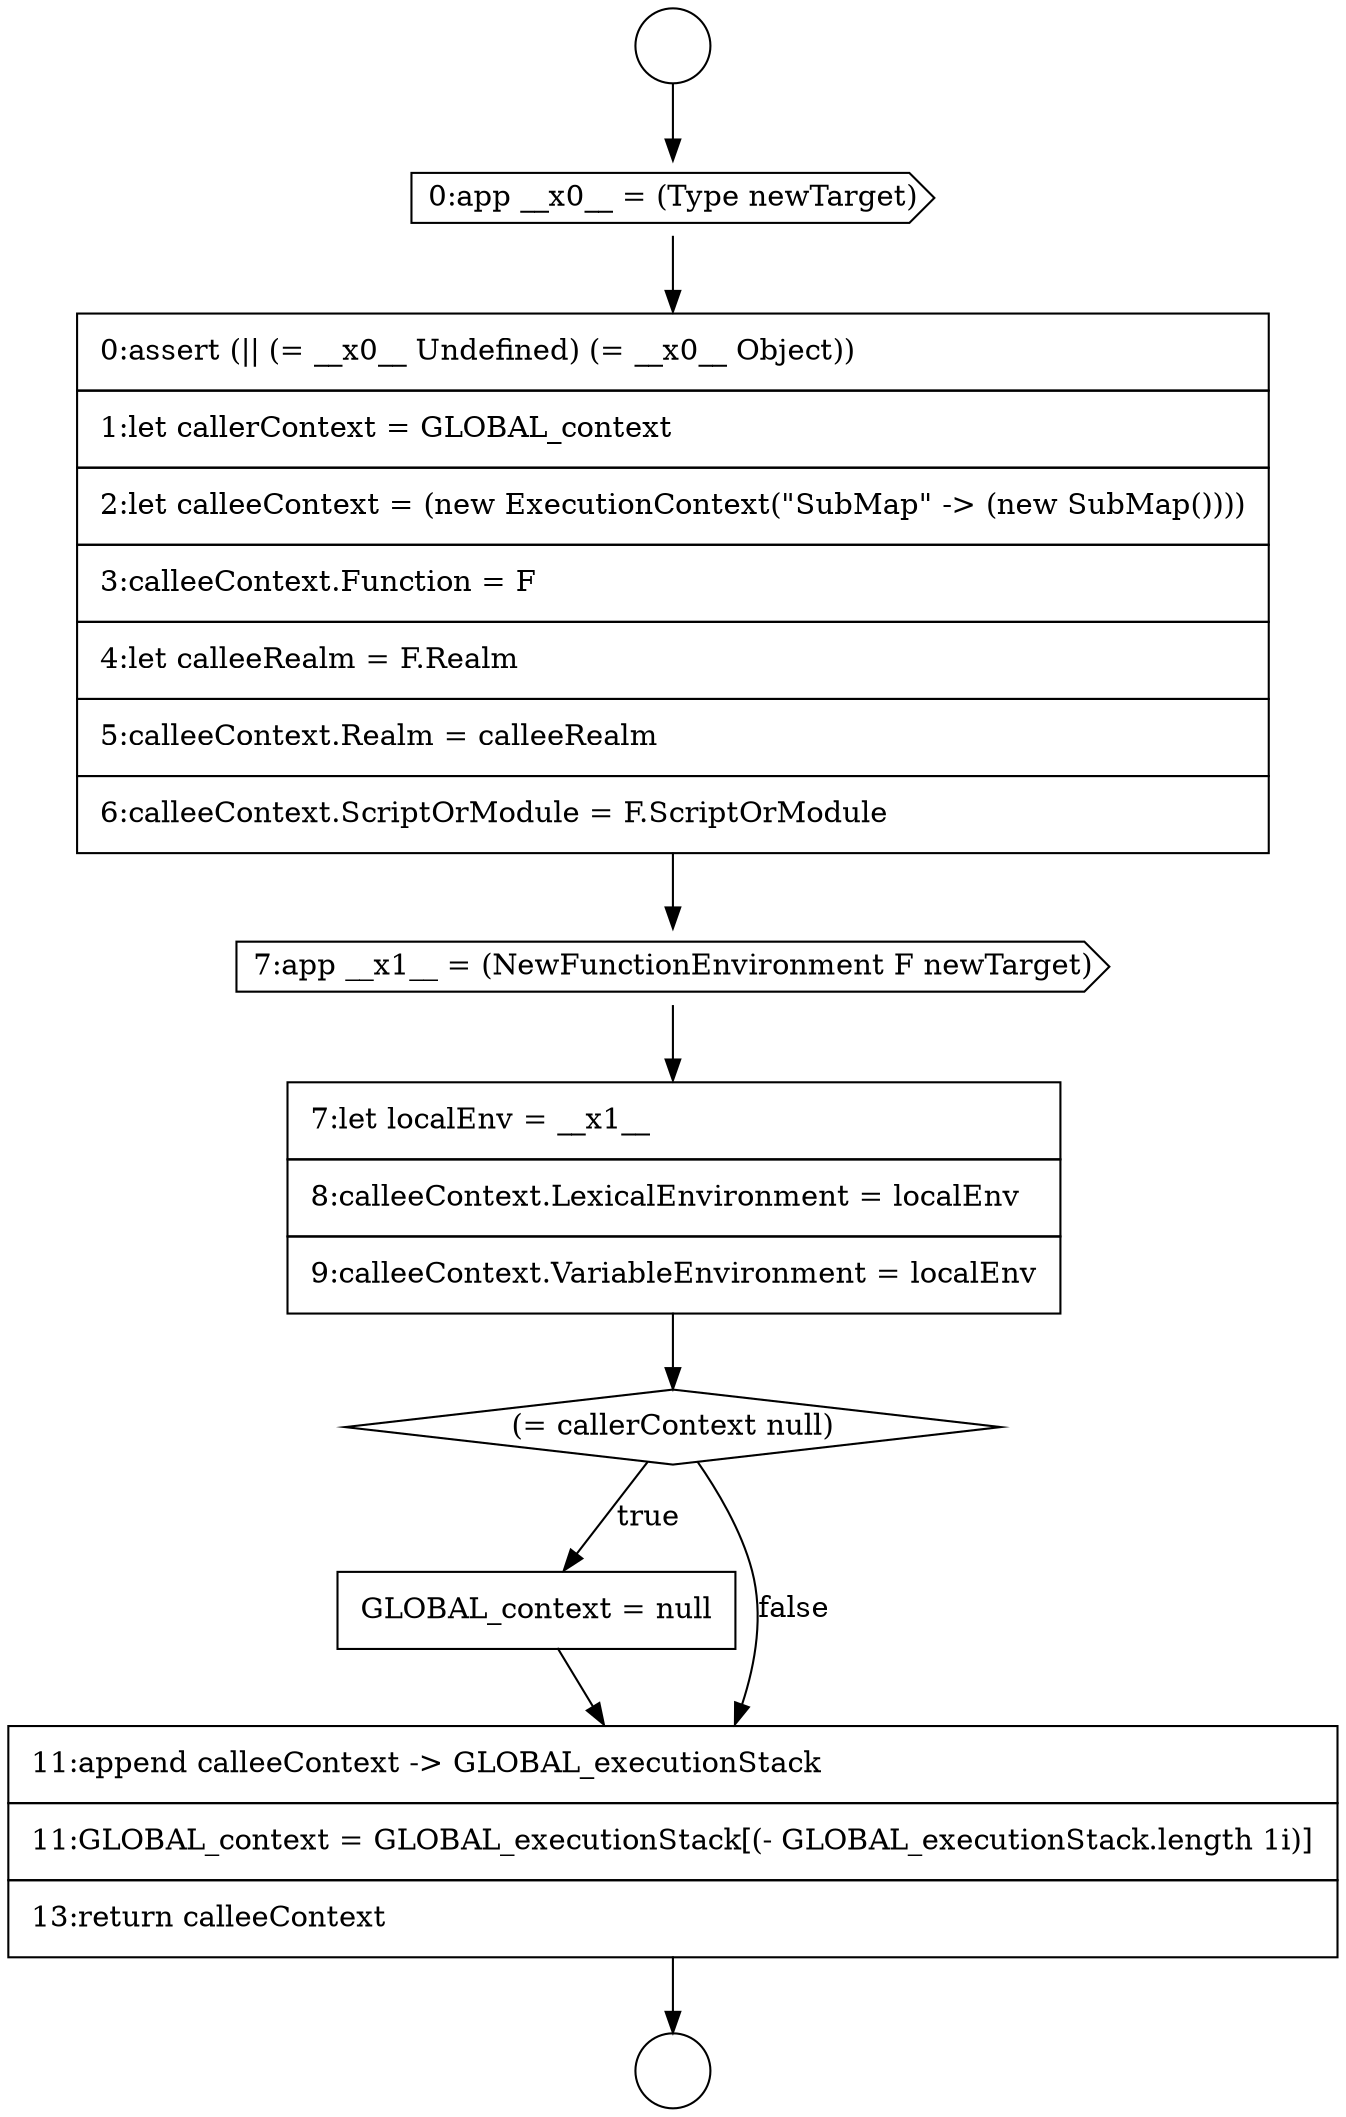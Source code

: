 digraph {
  node1803 [shape=diamond, label=<<font color="black">(= callerContext null)</font>> color="black" fillcolor="white" style=filled]
  node1800 [shape=none, margin=0, label=<<font color="black">
    <table border="0" cellborder="1" cellspacing="0" cellpadding="10">
      <tr><td align="left">0:assert (|| (= __x0__ Undefined) (= __x0__ Object))</td></tr>
      <tr><td align="left">1:let callerContext = GLOBAL_context</td></tr>
      <tr><td align="left">2:let calleeContext = (new ExecutionContext(&quot;SubMap&quot; -&gt; (new SubMap())))</td></tr>
      <tr><td align="left">3:calleeContext.Function = F</td></tr>
      <tr><td align="left">4:let calleeRealm = F.Realm</td></tr>
      <tr><td align="left">5:calleeContext.Realm = calleeRealm</td></tr>
      <tr><td align="left">6:calleeContext.ScriptOrModule = F.ScriptOrModule</td></tr>
    </table>
  </font>> color="black" fillcolor="white" style=filled]
  node1804 [shape=none, margin=0, label=<<font color="black">
    <table border="0" cellborder="1" cellspacing="0" cellpadding="10">
      <tr><td align="left">GLOBAL_context = null</td></tr>
    </table>
  </font>> color="black" fillcolor="white" style=filled]
  node1799 [shape=cds, label=<<font color="black">0:app __x0__ = (Type newTarget)</font>> color="black" fillcolor="white" style=filled]
  node1801 [shape=cds, label=<<font color="black">7:app __x1__ = (NewFunctionEnvironment F newTarget)</font>> color="black" fillcolor="white" style=filled]
  node1805 [shape=none, margin=0, label=<<font color="black">
    <table border="0" cellborder="1" cellspacing="0" cellpadding="10">
      <tr><td align="left">11:append calleeContext -&gt; GLOBAL_executionStack</td></tr>
      <tr><td align="left">11:GLOBAL_context = GLOBAL_executionStack[(- GLOBAL_executionStack.length 1i)]</td></tr>
      <tr><td align="left">13:return calleeContext</td></tr>
    </table>
  </font>> color="black" fillcolor="white" style=filled]
  node1798 [shape=circle label=" " color="black" fillcolor="white" style=filled]
  node1802 [shape=none, margin=0, label=<<font color="black">
    <table border="0" cellborder="1" cellspacing="0" cellpadding="10">
      <tr><td align="left">7:let localEnv = __x1__</td></tr>
      <tr><td align="left">8:calleeContext.LexicalEnvironment = localEnv</td></tr>
      <tr><td align="left">9:calleeContext.VariableEnvironment = localEnv</td></tr>
    </table>
  </font>> color="black" fillcolor="white" style=filled]
  node1797 [shape=circle label=" " color="black" fillcolor="white" style=filled]
  node1804 -> node1805 [ color="black"]
  node1799 -> node1800 [ color="black"]
  node1803 -> node1804 [label=<<font color="black">true</font>> color="black"]
  node1803 -> node1805 [label=<<font color="black">false</font>> color="black"]
  node1800 -> node1801 [ color="black"]
  node1805 -> node1798 [ color="black"]
  node1802 -> node1803 [ color="black"]
  node1801 -> node1802 [ color="black"]
  node1797 -> node1799 [ color="black"]
}
